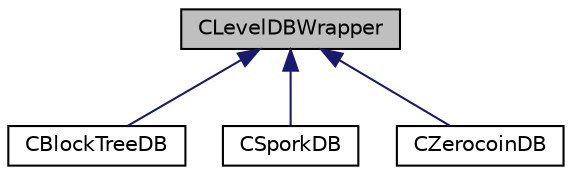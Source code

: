 digraph "CLevelDBWrapper"
{
 // LATEX_PDF_SIZE
  edge [fontname="Helvetica",fontsize="10",labelfontname="Helvetica",labelfontsize="10"];
  node [fontname="Helvetica",fontsize="10",shape=record];
  Node0 [label="CLevelDBWrapper",height=0.2,width=0.4,color="black", fillcolor="grey75", style="filled", fontcolor="black",tooltip=" "];
  Node0 -> Node1 [dir="back",color="midnightblue",fontsize="10",style="solid",fontname="Helvetica"];
  Node1 [label="CBlockTreeDB",height=0.2,width=0.4,color="black", fillcolor="white", style="filled",URL="$class_c_block_tree_d_b.html",tooltip=" "];
  Node0 -> Node2 [dir="back",color="midnightblue",fontsize="10",style="solid",fontname="Helvetica"];
  Node2 [label="CSporkDB",height=0.2,width=0.4,color="black", fillcolor="white", style="filled",URL="$class_c_spork_d_b.html",tooltip=" "];
  Node0 -> Node3 [dir="back",color="midnightblue",fontsize="10",style="solid",fontname="Helvetica"];
  Node3 [label="CZerocoinDB",height=0.2,width=0.4,color="black", fillcolor="white", style="filled",URL="$class_c_zerocoin_d_b.html",tooltip=" "];
}
